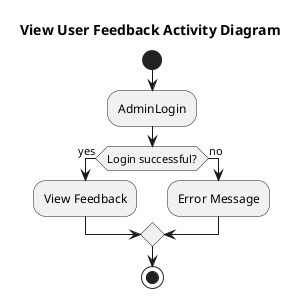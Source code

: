 @startuml view_feedback_activity

title View User Feedback Activity Diagram

start

:AdminLogin;
if (Login successful?) then (yes)
  :View Feedback;
else (no)
  :Error Message;
endif

stop

@enduml